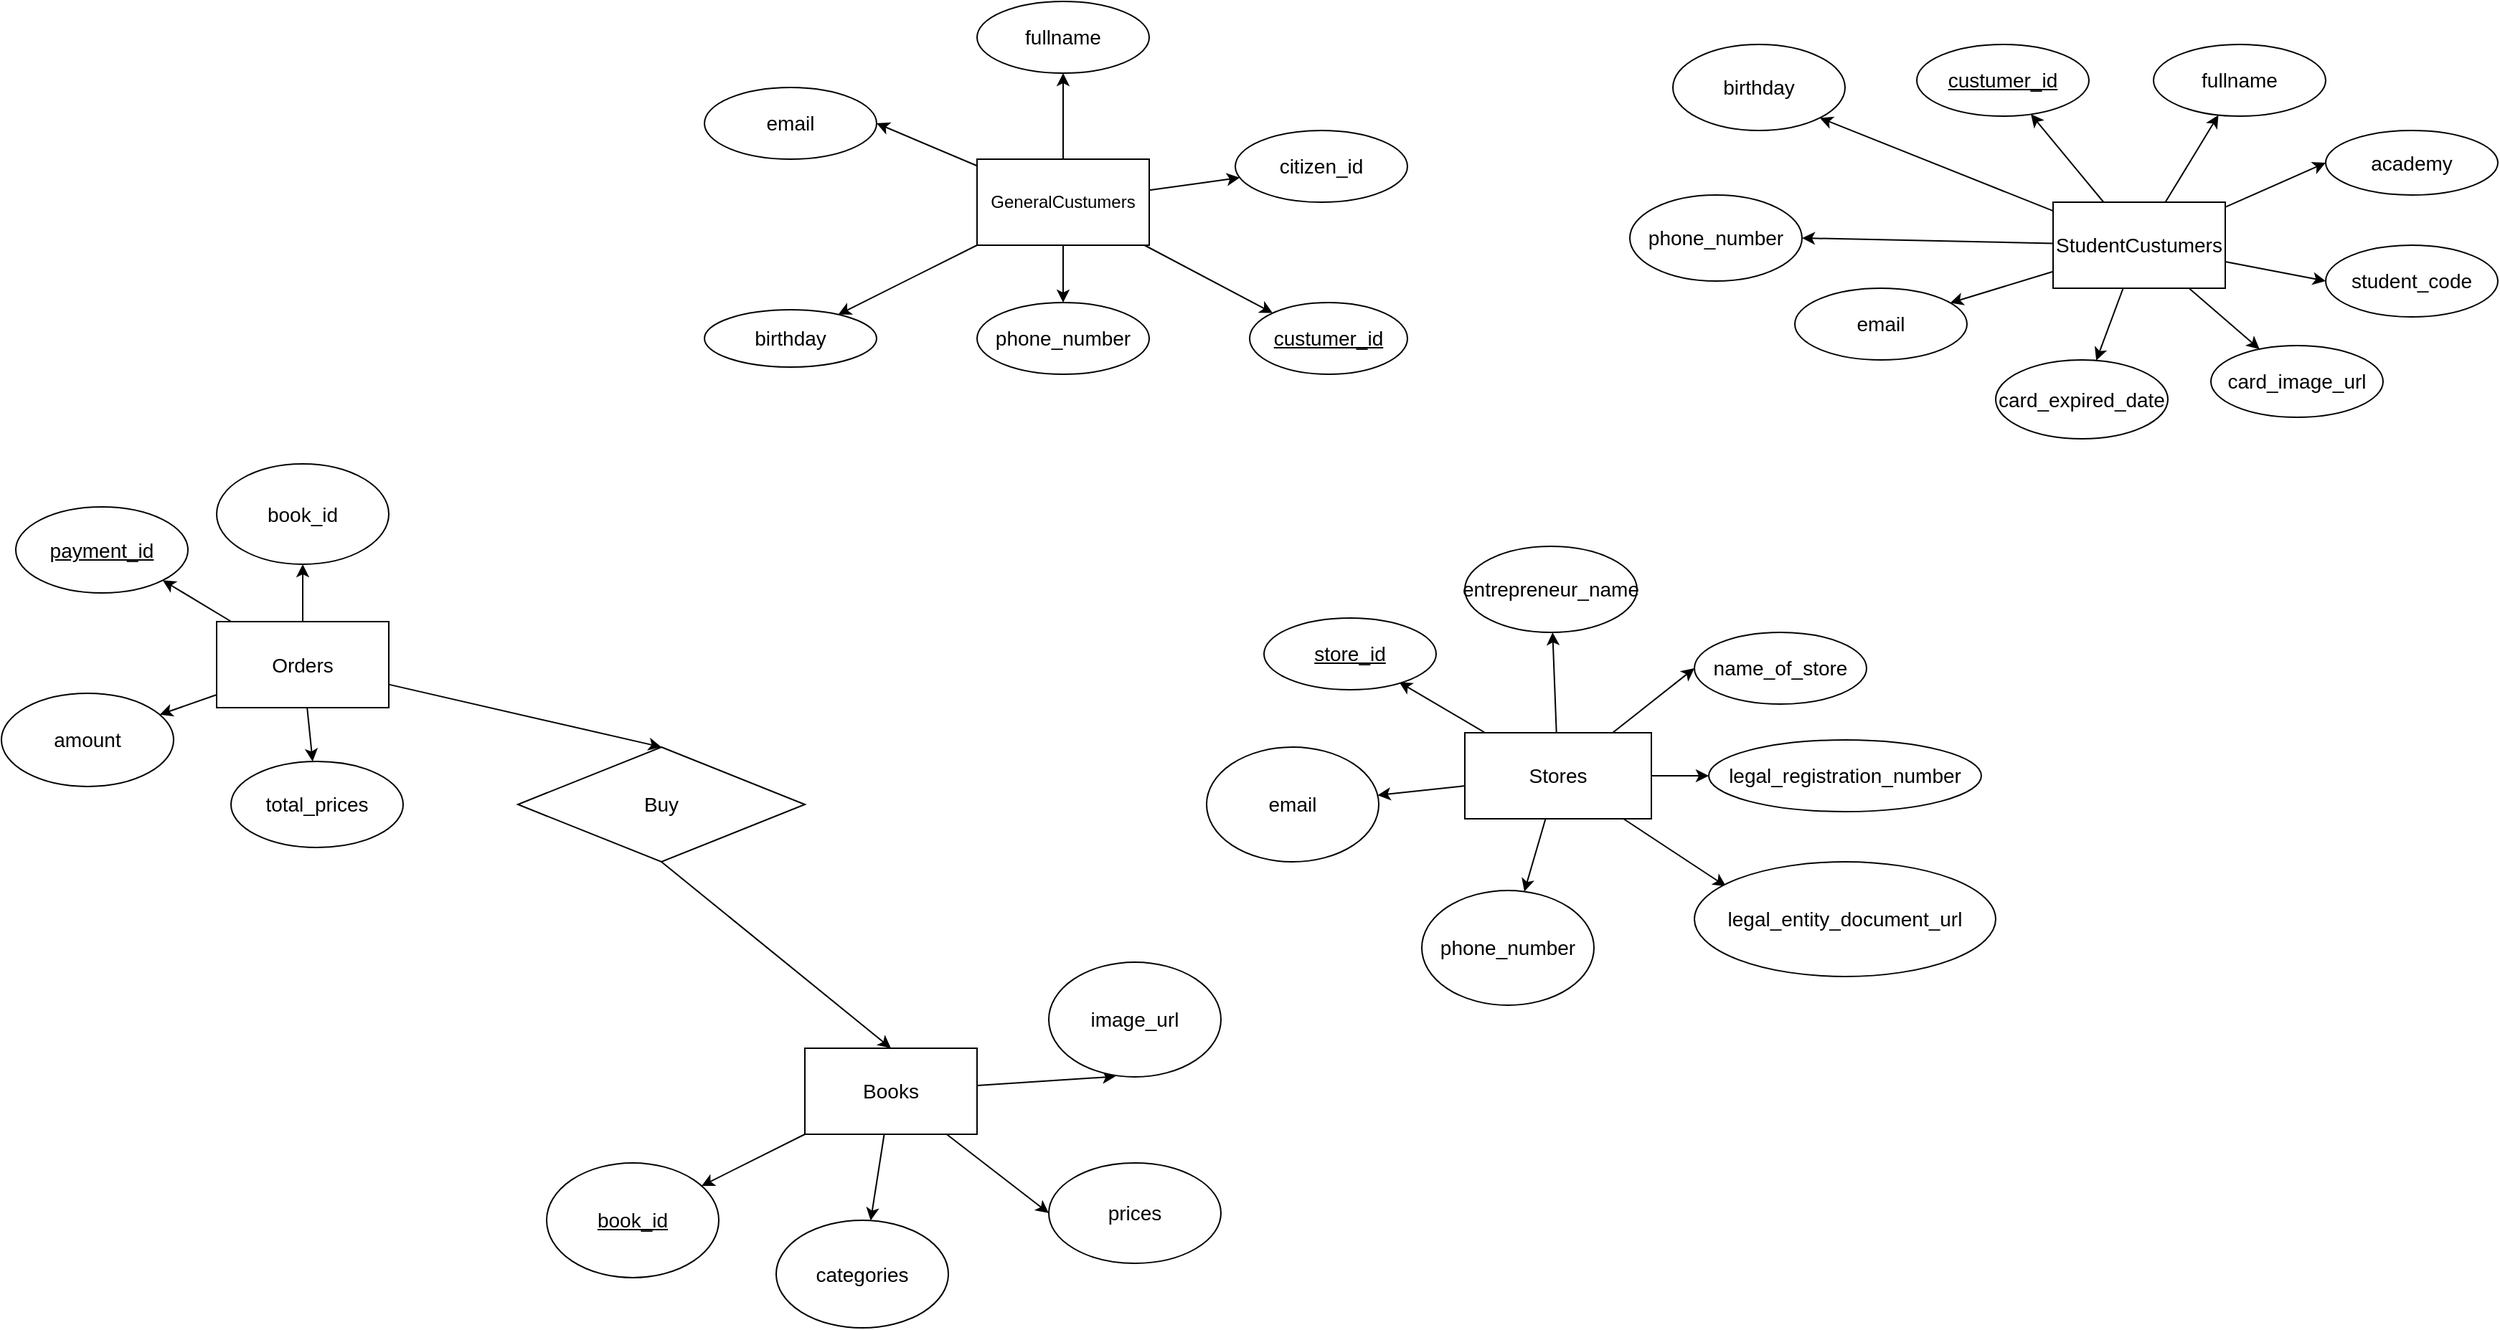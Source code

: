 <mxfile>
    <diagram id="tJ_fAMoiQyFf81MBgOPp" name="Page-1">
        <mxGraphModel dx="1456" dy="464" grid="1" gridSize="10" guides="1" tooltips="1" connect="1" arrows="1" fold="1" page="1" pageScale="1" pageWidth="850" pageHeight="1100" background="#ffffff" math="0" shadow="0">
            <root>
                <mxCell id="0"/>
                <mxCell id="1" parent="0"/>
                <mxCell id="22" style="edgeStyle=none;html=1;entryX=0;entryY=0;entryDx=0;entryDy=0;fontSize=14;strokeColor=#000000;" parent="1" source="19" target="21" edge="1">
                    <mxGeometry relative="1" as="geometry"/>
                </mxCell>
                <mxCell id="28" style="edgeStyle=none;html=1;fontSize=14;strokeColor=#000000;" parent="1" source="19" target="27" edge="1">
                    <mxGeometry relative="1" as="geometry"/>
                </mxCell>
                <mxCell id="30" style="edgeStyle=none;html=1;entryX=1;entryY=0.5;entryDx=0;entryDy=0;fontSize=14;strokeColor=#000000;" parent="1" source="19" target="29" edge="1">
                    <mxGeometry relative="1" as="geometry"/>
                </mxCell>
                <mxCell id="32" style="edgeStyle=none;html=1;fontSize=14;strokeColor=#000000;" parent="1" source="19" target="31" edge="1">
                    <mxGeometry relative="1" as="geometry"/>
                </mxCell>
                <mxCell id="34" style="edgeStyle=none;html=1;fontSize=14;strokeColor=#000000;" parent="1" source="19" target="33" edge="1">
                    <mxGeometry relative="1" as="geometry"/>
                </mxCell>
                <mxCell id="274" style="edgeStyle=none;html=1;fontSize=14;strokeColor=#000000;" parent="1" source="19" target="23" edge="1">
                    <mxGeometry relative="1" as="geometry"/>
                </mxCell>
                <mxCell id="19" value="GeneralCustumers" style="rounded=0;whiteSpace=wrap;html=1;strokeColor=#000000;" parent="1" vertex="1">
                    <mxGeometry x="-60" y="150" width="120" height="60" as="geometry"/>
                </mxCell>
                <mxCell id="302" style="edgeStyle=none;html=1;entryX=0.785;entryY=0.893;entryDx=0;entryDy=0;entryPerimeter=0;fontSize=14;strokeColor=#000000;" parent="1" source="20" target="295" edge="1">
                    <mxGeometry relative="1" as="geometry"/>
                </mxCell>
                <mxCell id="303" value="" style="edgeStyle=none;html=1;fontSize=14;strokeColor=#000000;" parent="1" source="20" target="296" edge="1">
                    <mxGeometry relative="1" as="geometry"/>
                </mxCell>
                <mxCell id="304" style="edgeStyle=none;html=1;entryX=0;entryY=0.5;entryDx=0;entryDy=0;fontSize=14;strokeColor=#000000;" parent="1" source="20" target="297" edge="1">
                    <mxGeometry relative="1" as="geometry"/>
                </mxCell>
                <mxCell id="305" style="edgeStyle=none;html=1;entryX=0;entryY=0.5;entryDx=0;entryDy=0;fontSize=14;strokeColor=#000000;" parent="1" source="20" target="298" edge="1">
                    <mxGeometry relative="1" as="geometry"/>
                </mxCell>
                <mxCell id="306" style="edgeStyle=none;html=1;entryX=0.105;entryY=0.214;entryDx=0;entryDy=0;entryPerimeter=0;fontSize=14;strokeColor=#000000;" parent="1" source="20" target="299" edge="1">
                    <mxGeometry relative="1" as="geometry"/>
                </mxCell>
                <mxCell id="307" style="edgeStyle=none;html=1;fontSize=14;strokeColor=#000000;" parent="1" source="20" target="301" edge="1">
                    <mxGeometry relative="1" as="geometry"/>
                </mxCell>
                <mxCell id="308" style="edgeStyle=none;html=1;fontSize=14;strokeColor=#000000;" parent="1" source="20" target="300" edge="1">
                    <mxGeometry relative="1" as="geometry"/>
                </mxCell>
                <mxCell id="20" value="Stores" style="rounded=0;whiteSpace=wrap;html=1;fontSize=14;strokeColor=#000000;" parent="1" vertex="1">
                    <mxGeometry x="280" y="550" width="130" height="60" as="geometry"/>
                </mxCell>
                <mxCell id="21" value="&lt;u&gt;custumer_id&lt;/u&gt;" style="ellipse;whiteSpace=wrap;html=1;fontSize=14;strokeColor=#000000;" parent="1" vertex="1">
                    <mxGeometry x="130" y="250" width="110" height="50" as="geometry"/>
                </mxCell>
                <mxCell id="23" value="fullname" style="ellipse;whiteSpace=wrap;html=1;fontSize=14;" parent="1" vertex="1">
                    <mxGeometry x="-60" y="40" width="120" height="50" as="geometry"/>
                </mxCell>
                <mxCell id="27" value="citizen_id" style="ellipse;whiteSpace=wrap;html=1;fontSize=14;strokeColor=#000000;" parent="1" vertex="1">
                    <mxGeometry x="120" y="130" width="120" height="50" as="geometry"/>
                </mxCell>
                <mxCell id="29" value="email" style="ellipse;whiteSpace=wrap;html=1;fontSize=14;strokeColor=#000000;" parent="1" vertex="1">
                    <mxGeometry x="-250" y="100" width="120" height="50" as="geometry"/>
                </mxCell>
                <mxCell id="31" value="birthday" style="ellipse;whiteSpace=wrap;html=1;fontSize=14;strokeColor=#000000;" parent="1" vertex="1">
                    <mxGeometry x="-250" y="255" width="120" height="40" as="geometry"/>
                </mxCell>
                <mxCell id="33" value="phone_number" style="ellipse;whiteSpace=wrap;html=1;fontSize=14;strokeColor=#000000;" parent="1" vertex="1">
                    <mxGeometry x="-60" y="250" width="120" height="50" as="geometry"/>
                </mxCell>
                <mxCell id="277" style="edgeStyle=none;html=1;fontSize=14;strokeColor=#000000;" parent="1" source="275" target="276" edge="1">
                    <mxGeometry relative="1" as="geometry"/>
                </mxCell>
                <mxCell id="279" style="edgeStyle=none;html=1;fontSize=14;strokeColor=#000000;" parent="1" source="275" target="278" edge="1">
                    <mxGeometry relative="1" as="geometry"/>
                </mxCell>
                <mxCell id="281" style="edgeStyle=none;html=1;entryX=0;entryY=0.5;entryDx=0;entryDy=0;fontSize=14;strokeColor=#000000;" parent="1" source="275" target="280" edge="1">
                    <mxGeometry relative="1" as="geometry"/>
                </mxCell>
                <mxCell id="284" style="edgeStyle=none;html=1;entryX=0;entryY=0.5;entryDx=0;entryDy=0;fontSize=14;strokeColor=#000000;" parent="1" source="275" target="282" edge="1">
                    <mxGeometry relative="1" as="geometry"/>
                </mxCell>
                <mxCell id="286" style="edgeStyle=none;html=1;fontSize=14;strokeColor=#000000;" parent="1" source="275" target="285" edge="1">
                    <mxGeometry relative="1" as="geometry"/>
                </mxCell>
                <mxCell id="288" style="edgeStyle=none;html=1;fontSize=14;strokeColor=#000000;" parent="1" source="275" target="287" edge="1">
                    <mxGeometry relative="1" as="geometry"/>
                </mxCell>
                <mxCell id="290" style="edgeStyle=none;html=1;fontSize=14;strokeColor=#000000;" parent="1" source="275" target="289" edge="1">
                    <mxGeometry relative="1" as="geometry">
                        <mxPoint x="627.623" y="249.793" as="targetPoint"/>
                    </mxGeometry>
                </mxCell>
                <mxCell id="293" style="edgeStyle=none;html=1;entryX=1;entryY=0.5;entryDx=0;entryDy=0;fontSize=14;strokeColor=#000000;" parent="1" source="275" target="292" edge="1">
                    <mxGeometry relative="1" as="geometry"/>
                </mxCell>
                <mxCell id="294" style="edgeStyle=none;html=1;entryX=1;entryY=1;entryDx=0;entryDy=0;fontSize=14;strokeColor=#000000;" parent="1" source="275" target="291" edge="1">
                    <mxGeometry relative="1" as="geometry"/>
                </mxCell>
                <mxCell id="275" value="StudentCustumers" style="rounded=0;whiteSpace=wrap;html=1;fontSize=14;strokeColor=#000000;" parent="1" vertex="1">
                    <mxGeometry x="690" y="180" width="120" height="60" as="geometry"/>
                </mxCell>
                <mxCell id="276" value="&lt;u&gt;custumer_id&lt;/u&gt;" style="ellipse;whiteSpace=wrap;html=1;fontSize=14;strokeColor=#000000;" parent="1" vertex="1">
                    <mxGeometry x="595" y="70" width="120" height="50" as="geometry"/>
                </mxCell>
                <mxCell id="278" value="fullname" style="ellipse;whiteSpace=wrap;html=1;fontSize=14;strokeColor=#000000;" parent="1" vertex="1">
                    <mxGeometry x="760" y="70" width="120" height="50" as="geometry"/>
                </mxCell>
                <mxCell id="280" value="academy" style="ellipse;whiteSpace=wrap;html=1;fontSize=14;strokeColor=#000000;" parent="1" vertex="1">
                    <mxGeometry x="880" y="130" width="120" height="45" as="geometry"/>
                </mxCell>
                <mxCell id="282" value="student_code" style="ellipse;whiteSpace=wrap;html=1;fontSize=14;strokeColor=#000000;" parent="1" vertex="1">
                    <mxGeometry x="880" y="210" width="120" height="50" as="geometry"/>
                </mxCell>
                <mxCell id="285" value="card_image_url" style="ellipse;whiteSpace=wrap;html=1;fontSize=14;strokeColor=#000000;" parent="1" vertex="1">
                    <mxGeometry x="800" y="280" width="120" height="50" as="geometry"/>
                </mxCell>
                <mxCell id="287" value="card_expired_date" style="ellipse;whiteSpace=wrap;html=1;fontSize=14;strokeColor=#000000;" parent="1" vertex="1">
                    <mxGeometry x="650" y="290" width="120" height="55" as="geometry"/>
                </mxCell>
                <mxCell id="289" value="email" style="ellipse;whiteSpace=wrap;html=1;fontSize=14;strokeColor=#000000;" parent="1" vertex="1">
                    <mxGeometry x="510" y="240" width="120" height="50" as="geometry"/>
                </mxCell>
                <mxCell id="291" value="birthday" style="ellipse;whiteSpace=wrap;html=1;fontSize=14;strokeColor=#000000;" parent="1" vertex="1">
                    <mxGeometry x="425" y="70" width="120" height="60" as="geometry"/>
                </mxCell>
                <mxCell id="292" value="phone_number" style="ellipse;whiteSpace=wrap;html=1;fontSize=14;strokeColor=#000000;" parent="1" vertex="1">
                    <mxGeometry x="395" y="175" width="120" height="60" as="geometry"/>
                </mxCell>
                <mxCell id="295" value="&lt;u&gt;store_id&lt;/u&gt;" style="ellipse;whiteSpace=wrap;html=1;fontSize=14;strokeColor=#000000;" parent="1" vertex="1">
                    <mxGeometry x="140" y="470" width="120" height="50" as="geometry"/>
                </mxCell>
                <mxCell id="296" value="entrepreneur_name" style="ellipse;whiteSpace=wrap;html=1;fontSize=14;strokeColor=#000000;" parent="1" vertex="1">
                    <mxGeometry x="280" y="420" width="120" height="60" as="geometry"/>
                </mxCell>
                <mxCell id="297" value="name_of_store" style="ellipse;whiteSpace=wrap;html=1;fontSize=14;strokeColor=#000000;" parent="1" vertex="1">
                    <mxGeometry x="440" y="480" width="120" height="50" as="geometry"/>
                </mxCell>
                <mxCell id="298" value="legal_registration_number" style="ellipse;whiteSpace=wrap;html=1;fontSize=14;strokeColor=#000000;" parent="1" vertex="1">
                    <mxGeometry x="450" y="555" width="190" height="50" as="geometry"/>
                </mxCell>
                <mxCell id="299" value="legal_entity_document_url" style="ellipse;whiteSpace=wrap;html=1;fontSize=14;strokeColor=#000000;" parent="1" vertex="1">
                    <mxGeometry x="440" y="640" width="210" height="80" as="geometry"/>
                </mxCell>
                <mxCell id="300" value="email" style="ellipse;whiteSpace=wrap;html=1;fontSize=14;strokeColor=#000000;" parent="1" vertex="1">
                    <mxGeometry x="100" y="560" width="120" height="80" as="geometry"/>
                </mxCell>
                <mxCell id="301" value="phone_number" style="ellipse;whiteSpace=wrap;html=1;fontSize=14;strokeColor=#000000;" parent="1" vertex="1">
                    <mxGeometry x="250" y="660" width="120" height="80" as="geometry"/>
                </mxCell>
                <mxCell id="312" style="edgeStyle=none;html=1;fontSize=14;strokeColor=#000000;" parent="1" source="310" target="311" edge="1">
                    <mxGeometry relative="1" as="geometry"/>
                </mxCell>
                <mxCell id="322" style="edgeStyle=none;html=1;entryX=0.388;entryY=0.996;entryDx=0;entryDy=0;entryPerimeter=0;fontSize=14;strokeColor=#000000;" parent="1" source="310" target="313" edge="1">
                    <mxGeometry relative="1" as="geometry"/>
                </mxCell>
                <mxCell id="323" style="edgeStyle=none;html=1;entryX=0;entryY=0.5;entryDx=0;entryDy=0;fontSize=14;strokeColor=#000000;" parent="1" source="310" target="314" edge="1">
                    <mxGeometry relative="1" as="geometry"/>
                </mxCell>
                <mxCell id="324" style="edgeStyle=none;html=1;fontSize=14;strokeColor=#000000;" parent="1" source="310" target="315" edge="1">
                    <mxGeometry relative="1" as="geometry"/>
                </mxCell>
                <mxCell id="310" value="Books" style="rounded=0;whiteSpace=wrap;html=1;fontSize=14;strokeColor=#000000;" parent="1" vertex="1">
                    <mxGeometry x="-180" y="770" width="120" height="60" as="geometry"/>
                </mxCell>
                <mxCell id="311" value="&lt;u&gt;book_id&lt;/u&gt;" style="ellipse;whiteSpace=wrap;html=1;fontSize=14;strokeColor=#000000;" parent="1" vertex="1">
                    <mxGeometry x="-360" y="850" width="120" height="80" as="geometry"/>
                </mxCell>
                <mxCell id="313" value="image_url" style="ellipse;whiteSpace=wrap;html=1;fontSize=14;strokeColor=#000000;" parent="1" vertex="1">
                    <mxGeometry x="-10" y="710" width="120" height="80" as="geometry"/>
                </mxCell>
                <mxCell id="314" value="prices" style="ellipse;whiteSpace=wrap;html=1;fontSize=14;strokeColor=#000000;" parent="1" vertex="1">
                    <mxGeometry x="-10" y="850" width="120" height="70" as="geometry"/>
                </mxCell>
                <mxCell id="315" value="categories" style="ellipse;whiteSpace=wrap;html=1;fontSize=14;strokeColor=#000000;" parent="1" vertex="1">
                    <mxGeometry x="-200" y="890" width="120" height="75" as="geometry"/>
                </mxCell>
                <mxCell id="325" style="edgeStyle=none;html=1;fontSize=14;strokeColor=#000000;" parent="1" source="317" target="319" edge="1">
                    <mxGeometry relative="1" as="geometry"/>
                </mxCell>
                <mxCell id="326" style="edgeStyle=none;html=1;entryX=1;entryY=1;entryDx=0;entryDy=0;fontSize=14;strokeColor=#000000;" parent="1" source="317" target="318" edge="1">
                    <mxGeometry relative="1" as="geometry"/>
                </mxCell>
                <mxCell id="327" style="edgeStyle=none;html=1;fontSize=14;strokeColor=#000000;" parent="1" source="317" target="320" edge="1">
                    <mxGeometry relative="1" as="geometry"/>
                </mxCell>
                <mxCell id="328" style="edgeStyle=none;html=1;fontSize=14;strokeColor=#000000;" parent="1" source="317" target="321" edge="1">
                    <mxGeometry relative="1" as="geometry"/>
                </mxCell>
                <mxCell id="330" style="edgeStyle=none;html=1;entryX=0.5;entryY=0;entryDx=0;entryDy=0;fontSize=14;strokeColor=#000000;" parent="1" source="317" target="329" edge="1">
                    <mxGeometry relative="1" as="geometry"/>
                </mxCell>
                <mxCell id="317" value="Orders" style="rounded=0;whiteSpace=wrap;html=1;fontSize=14;strokeColor=#000000;" parent="1" vertex="1">
                    <mxGeometry x="-590" y="472.5" width="120" height="60" as="geometry"/>
                </mxCell>
                <mxCell id="318" value="&lt;u&gt;payment_id&lt;/u&gt;" style="ellipse;whiteSpace=wrap;html=1;fontSize=14;" parent="1" vertex="1">
                    <mxGeometry x="-730" y="392.5" width="120" height="60" as="geometry"/>
                </mxCell>
                <mxCell id="319" value="book_id" style="ellipse;whiteSpace=wrap;html=1;fontSize=14;strokeColor=#000000;" parent="1" vertex="1">
                    <mxGeometry x="-590" y="362.5" width="120" height="70" as="geometry"/>
                </mxCell>
                <mxCell id="320" value="amount" style="ellipse;whiteSpace=wrap;html=1;fontSize=14;" parent="1" vertex="1">
                    <mxGeometry x="-740" y="522.5" width="120" height="65" as="geometry"/>
                </mxCell>
                <mxCell id="321" value="total_prices" style="ellipse;whiteSpace=wrap;html=1;fontSize=14;strokeColor=#000000;" parent="1" vertex="1">
                    <mxGeometry x="-580" y="570" width="120" height="60" as="geometry"/>
                </mxCell>
                <mxCell id="331" style="edgeStyle=none;html=1;entryX=0.5;entryY=0;entryDx=0;entryDy=0;fontSize=14;exitX=0.5;exitY=1;exitDx=0;exitDy=0;strokeColor=#000000;" parent="1" source="329" target="310" edge="1">
                    <mxGeometry relative="1" as="geometry"/>
                </mxCell>
                <mxCell id="329" value="Buy" style="rhombus;whiteSpace=wrap;html=1;fontSize=14;strokeColor=#000000;" parent="1" vertex="1">
                    <mxGeometry x="-380" y="560" width="200" height="80" as="geometry"/>
                </mxCell>
            </root>
        </mxGraphModel>
    </diagram>
</mxfile>
